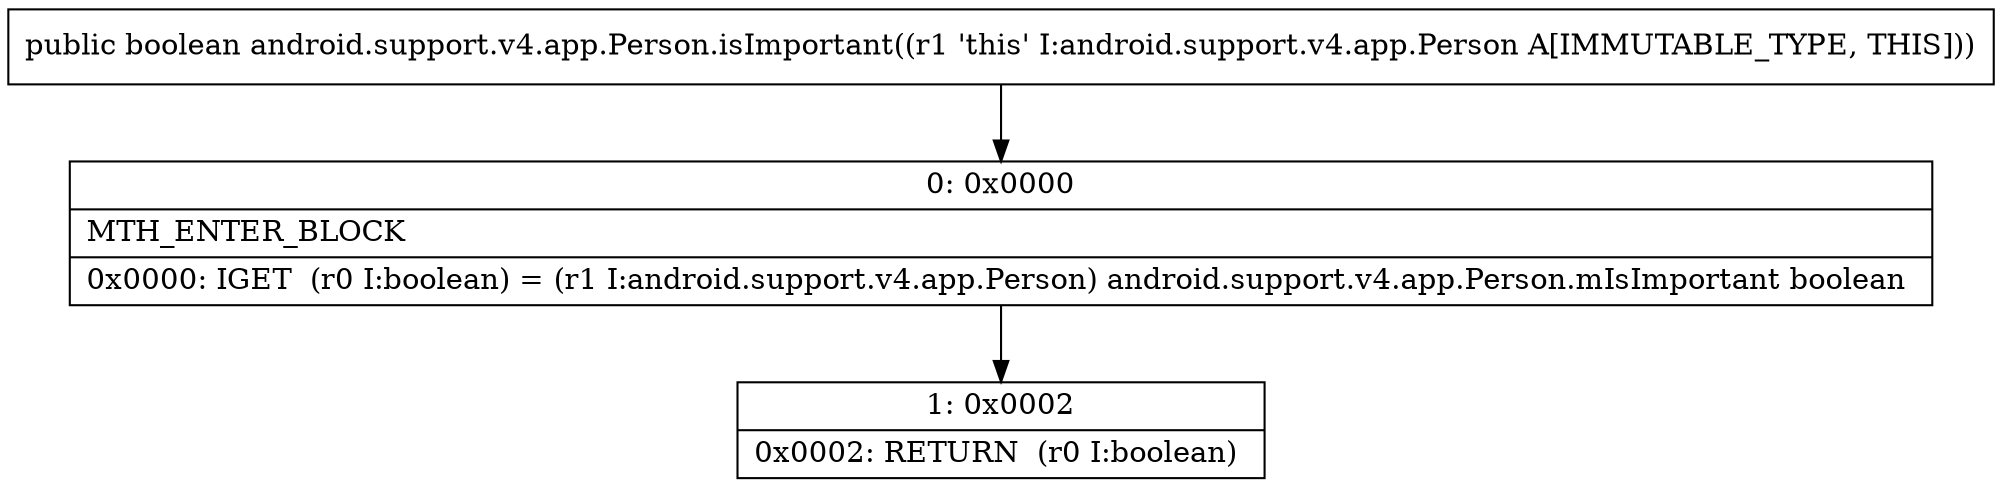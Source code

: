 digraph "CFG forandroid.support.v4.app.Person.isImportant()Z" {
Node_0 [shape=record,label="{0\:\ 0x0000|MTH_ENTER_BLOCK\l|0x0000: IGET  (r0 I:boolean) = (r1 I:android.support.v4.app.Person) android.support.v4.app.Person.mIsImportant boolean \l}"];
Node_1 [shape=record,label="{1\:\ 0x0002|0x0002: RETURN  (r0 I:boolean) \l}"];
MethodNode[shape=record,label="{public boolean android.support.v4.app.Person.isImportant((r1 'this' I:android.support.v4.app.Person A[IMMUTABLE_TYPE, THIS])) }"];
MethodNode -> Node_0;
Node_0 -> Node_1;
}

